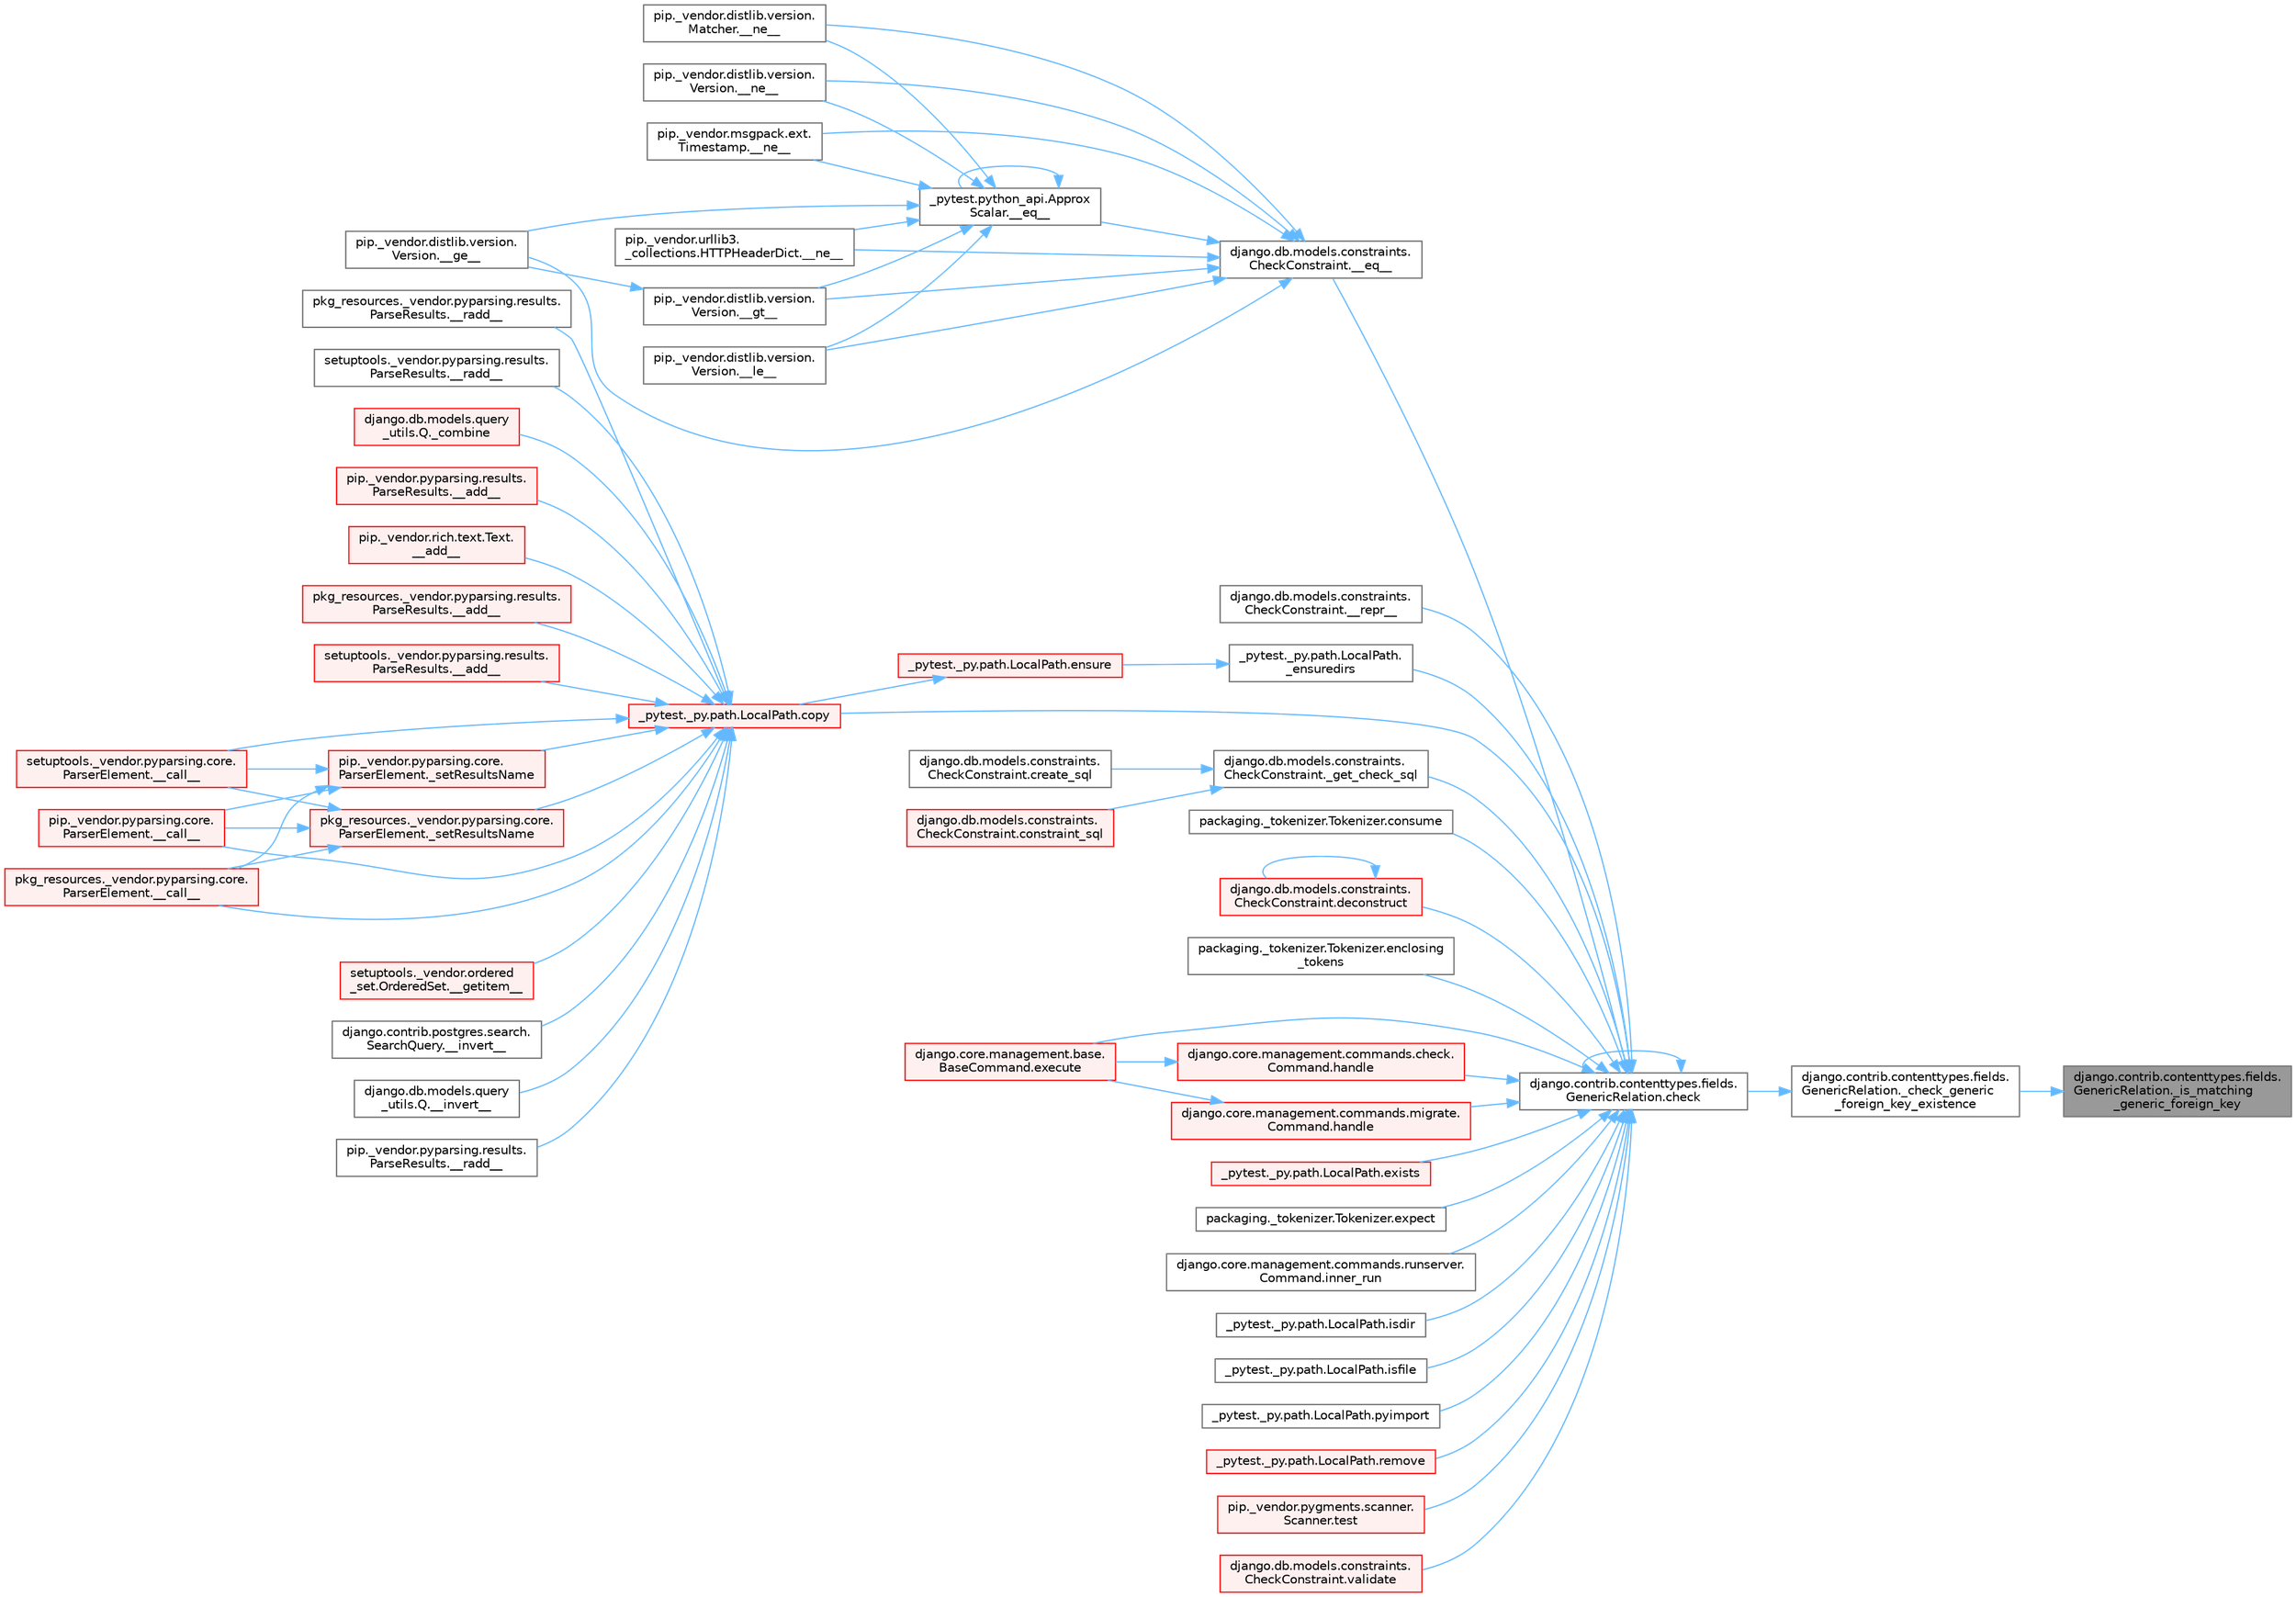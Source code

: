 digraph "django.contrib.contenttypes.fields.GenericRelation._is_matching_generic_foreign_key"
{
 // LATEX_PDF_SIZE
  bgcolor="transparent";
  edge [fontname=Helvetica,fontsize=10,labelfontname=Helvetica,labelfontsize=10];
  node [fontname=Helvetica,fontsize=10,shape=box,height=0.2,width=0.4];
  rankdir="RL";
  Node1 [id="Node000001",label="django.contrib.contenttypes.fields.\lGenericRelation._is_matching\l_generic_foreign_key",height=0.2,width=0.4,color="gray40", fillcolor="grey60", style="filled", fontcolor="black",tooltip=" "];
  Node1 -> Node2 [id="edge1_Node000001_Node000002",dir="back",color="steelblue1",style="solid",tooltip=" "];
  Node2 [id="Node000002",label="django.contrib.contenttypes.fields.\lGenericRelation._check_generic\l_foreign_key_existence",height=0.2,width=0.4,color="grey40", fillcolor="white", style="filled",URL="$classdjango_1_1contrib_1_1contenttypes_1_1fields_1_1_generic_relation.html#ae86e5b5a259639e2420658af6fae1417",tooltip=" "];
  Node2 -> Node3 [id="edge2_Node000002_Node000003",dir="back",color="steelblue1",style="solid",tooltip=" "];
  Node3 [id="Node000003",label="django.contrib.contenttypes.fields.\lGenericRelation.check",height=0.2,width=0.4,color="grey40", fillcolor="white", style="filled",URL="$classdjango_1_1contrib_1_1contenttypes_1_1fields_1_1_generic_relation.html#a45d009ec3d4930825210c7ec1bc16cac",tooltip=" "];
  Node3 -> Node4 [id="edge3_Node000003_Node000004",dir="back",color="steelblue1",style="solid",tooltip=" "];
  Node4 [id="Node000004",label="django.db.models.constraints.\lCheckConstraint.__eq__",height=0.2,width=0.4,color="grey40", fillcolor="white", style="filled",URL="$classdjango_1_1db_1_1models_1_1constraints_1_1_check_constraint.html#a55875a553e53009967129f8b8a269475",tooltip=" "];
  Node4 -> Node5 [id="edge4_Node000004_Node000005",dir="back",color="steelblue1",style="solid",tooltip=" "];
  Node5 [id="Node000005",label="_pytest.python_api.Approx\lScalar.__eq__",height=0.2,width=0.4,color="grey40", fillcolor="white", style="filled",URL="$class__pytest_1_1python__api_1_1_approx_scalar.html#af4601ee4ca7409927f88c83ebfc3d923",tooltip=" "];
  Node5 -> Node5 [id="edge5_Node000005_Node000005",dir="back",color="steelblue1",style="solid",tooltip=" "];
  Node5 -> Node6 [id="edge6_Node000005_Node000006",dir="back",color="steelblue1",style="solid",tooltip=" "];
  Node6 [id="Node000006",label="pip._vendor.distlib.version.\lVersion.__ge__",height=0.2,width=0.4,color="grey40", fillcolor="white", style="filled",URL="$classpip_1_1__vendor_1_1distlib_1_1version_1_1_version.html#aa6b7b889cebc687ddb5ed9040d01b1ec",tooltip=" "];
  Node5 -> Node7 [id="edge7_Node000005_Node000007",dir="back",color="steelblue1",style="solid",tooltip=" "];
  Node7 [id="Node000007",label="pip._vendor.distlib.version.\lVersion.__gt__",height=0.2,width=0.4,color="grey40", fillcolor="white", style="filled",URL="$classpip_1_1__vendor_1_1distlib_1_1version_1_1_version.html#a51cf0c8da1bb6829173ff6861b10cb5f",tooltip=" "];
  Node7 -> Node6 [id="edge8_Node000007_Node000006",dir="back",color="steelblue1",style="solid",tooltip=" "];
  Node5 -> Node8 [id="edge9_Node000005_Node000008",dir="back",color="steelblue1",style="solid",tooltip=" "];
  Node8 [id="Node000008",label="pip._vendor.distlib.version.\lVersion.__le__",height=0.2,width=0.4,color="grey40", fillcolor="white", style="filled",URL="$classpip_1_1__vendor_1_1distlib_1_1version_1_1_version.html#ae5e2c5d9b76377e286fcf92a382cbb8b",tooltip=" "];
  Node5 -> Node9 [id="edge10_Node000005_Node000009",dir="back",color="steelblue1",style="solid",tooltip=" "];
  Node9 [id="Node000009",label="pip._vendor.distlib.version.\lMatcher.__ne__",height=0.2,width=0.4,color="grey40", fillcolor="white", style="filled",URL="$classpip_1_1__vendor_1_1distlib_1_1version_1_1_matcher.html#a24f8f8a4686bff3018fee5d22f4e02f1",tooltip=" "];
  Node5 -> Node10 [id="edge11_Node000005_Node000010",dir="back",color="steelblue1",style="solid",tooltip=" "];
  Node10 [id="Node000010",label="pip._vendor.distlib.version.\lVersion.__ne__",height=0.2,width=0.4,color="grey40", fillcolor="white", style="filled",URL="$classpip_1_1__vendor_1_1distlib_1_1version_1_1_version.html#aea3cdf6db007318ab1a2e8d144e2a4a1",tooltip=" "];
  Node5 -> Node11 [id="edge12_Node000005_Node000011",dir="back",color="steelblue1",style="solid",tooltip=" "];
  Node11 [id="Node000011",label="pip._vendor.msgpack.ext.\lTimestamp.__ne__",height=0.2,width=0.4,color="grey40", fillcolor="white", style="filled",URL="$classpip_1_1__vendor_1_1msgpack_1_1ext_1_1_timestamp.html#ac38b8cada8075f7a1133b06bc99b2317",tooltip=" "];
  Node5 -> Node12 [id="edge13_Node000005_Node000012",dir="back",color="steelblue1",style="solid",tooltip=" "];
  Node12 [id="Node000012",label="pip._vendor.urllib3.\l_collections.HTTPHeaderDict.__ne__",height=0.2,width=0.4,color="grey40", fillcolor="white", style="filled",URL="$classpip_1_1__vendor_1_1urllib3_1_1__collections_1_1_h_t_t_p_header_dict.html#aa7766a9499d33160a1258e140e35a806",tooltip=" "];
  Node4 -> Node6 [id="edge14_Node000004_Node000006",dir="back",color="steelblue1",style="solid",tooltip=" "];
  Node4 -> Node7 [id="edge15_Node000004_Node000007",dir="back",color="steelblue1",style="solid",tooltip=" "];
  Node4 -> Node8 [id="edge16_Node000004_Node000008",dir="back",color="steelblue1",style="solid",tooltip=" "];
  Node4 -> Node9 [id="edge17_Node000004_Node000009",dir="back",color="steelblue1",style="solid",tooltip=" "];
  Node4 -> Node10 [id="edge18_Node000004_Node000010",dir="back",color="steelblue1",style="solid",tooltip=" "];
  Node4 -> Node11 [id="edge19_Node000004_Node000011",dir="back",color="steelblue1",style="solid",tooltip=" "];
  Node4 -> Node12 [id="edge20_Node000004_Node000012",dir="back",color="steelblue1",style="solid",tooltip=" "];
  Node3 -> Node13 [id="edge21_Node000003_Node000013",dir="back",color="steelblue1",style="solid",tooltip=" "];
  Node13 [id="Node000013",label="django.db.models.constraints.\lCheckConstraint.__repr__",height=0.2,width=0.4,color="grey40", fillcolor="white", style="filled",URL="$classdjango_1_1db_1_1models_1_1constraints_1_1_check_constraint.html#a5ee1e990e7235f77706fa7da45651b5f",tooltip=" "];
  Node3 -> Node14 [id="edge22_Node000003_Node000014",dir="back",color="steelblue1",style="solid",tooltip=" "];
  Node14 [id="Node000014",label="_pytest._py.path.LocalPath.\l_ensuredirs",height=0.2,width=0.4,color="grey40", fillcolor="white", style="filled",URL="$class__pytest_1_1__py_1_1path_1_1_local_path.html#a0fa56f7616aa9008fbda709b5bd46302",tooltip=" "];
  Node14 -> Node15 [id="edge23_Node000014_Node000015",dir="back",color="steelblue1",style="solid",tooltip=" "];
  Node15 [id="Node000015",label="_pytest._py.path.LocalPath.ensure",height=0.2,width=0.4,color="red", fillcolor="#FFF0F0", style="filled",URL="$class__pytest_1_1__py_1_1path_1_1_local_path.html#a7495d45777169316de67c7e19218622d",tooltip=" "];
  Node15 -> Node16 [id="edge24_Node000015_Node000016",dir="back",color="steelblue1",style="solid",tooltip=" "];
  Node16 [id="Node000016",label="_pytest._py.path.LocalPath.copy",height=0.2,width=0.4,color="red", fillcolor="#FFF0F0", style="filled",URL="$class__pytest_1_1__py_1_1path_1_1_local_path.html#a9eeecae0b90a7147e6bf23d6ea8fc6c0",tooltip=" "];
  Node16 -> Node17 [id="edge25_Node000016_Node000017",dir="back",color="steelblue1",style="solid",tooltip=" "];
  Node17 [id="Node000017",label="pip._vendor.pyparsing.results.\lParseResults.__add__",height=0.2,width=0.4,color="red", fillcolor="#FFF0F0", style="filled",URL="$classpip_1_1__vendor_1_1pyparsing_1_1results_1_1_parse_results.html#a3d042ec44a5277aec415d0527b3aa0f2",tooltip=" "];
  Node16 -> Node19 [id="edge26_Node000016_Node000019",dir="back",color="steelblue1",style="solid",tooltip=" "];
  Node19 [id="Node000019",label="pip._vendor.rich.text.Text.\l__add__",height=0.2,width=0.4,color="red", fillcolor="#FFF0F0", style="filled",URL="$classpip_1_1__vendor_1_1rich_1_1text_1_1_text.html#a53ddbcca645bcd523cc7875ede6a2691",tooltip=" "];
  Node16 -> Node20 [id="edge27_Node000016_Node000020",dir="back",color="steelblue1",style="solid",tooltip=" "];
  Node20 [id="Node000020",label="pkg_resources._vendor.pyparsing.results.\lParseResults.__add__",height=0.2,width=0.4,color="red", fillcolor="#FFF0F0", style="filled",URL="$classpkg__resources_1_1__vendor_1_1pyparsing_1_1results_1_1_parse_results.html#aac08c0df1060499bad944971ca3442b9",tooltip=" "];
  Node16 -> Node21 [id="edge28_Node000016_Node000021",dir="back",color="steelblue1",style="solid",tooltip=" "];
  Node21 [id="Node000021",label="setuptools._vendor.pyparsing.results.\lParseResults.__add__",height=0.2,width=0.4,color="red", fillcolor="#FFF0F0", style="filled",URL="$classsetuptools_1_1__vendor_1_1pyparsing_1_1results_1_1_parse_results.html#afddc4e6ba70870fb80a50fb1f12f43e3",tooltip=" "];
  Node16 -> Node22 [id="edge29_Node000016_Node000022",dir="back",color="steelblue1",style="solid",tooltip=" "];
  Node22 [id="Node000022",label="pip._vendor.pyparsing.core.\lParserElement.__call__",height=0.2,width=0.4,color="red", fillcolor="#FFF0F0", style="filled",URL="$classpip_1_1__vendor_1_1pyparsing_1_1core_1_1_parser_element.html#a2f5f22bc974026e007e59ad948002d7d",tooltip=" "];
  Node16 -> Node25 [id="edge30_Node000016_Node000025",dir="back",color="steelblue1",style="solid",tooltip=" "];
  Node25 [id="Node000025",label="pkg_resources._vendor.pyparsing.core.\lParserElement.__call__",height=0.2,width=0.4,color="red", fillcolor="#FFF0F0", style="filled",URL="$classpkg__resources_1_1__vendor_1_1pyparsing_1_1core_1_1_parser_element.html#afcbb17119d97bfa6d626db404fc46c5d",tooltip=" "];
  Node16 -> Node26 [id="edge31_Node000016_Node000026",dir="back",color="steelblue1",style="solid",tooltip=" "];
  Node26 [id="Node000026",label="setuptools._vendor.pyparsing.core.\lParserElement.__call__",height=0.2,width=0.4,color="red", fillcolor="#FFF0F0", style="filled",URL="$classsetuptools_1_1__vendor_1_1pyparsing_1_1core_1_1_parser_element.html#a28d20326a3f54e2777adc97073328291",tooltip=" "];
  Node16 -> Node27 [id="edge32_Node000016_Node000027",dir="back",color="steelblue1",style="solid",tooltip=" "];
  Node27 [id="Node000027",label="setuptools._vendor.ordered\l_set.OrderedSet.__getitem__",height=0.2,width=0.4,color="red", fillcolor="#FFF0F0", style="filled",URL="$classsetuptools_1_1__vendor_1_1ordered__set_1_1_ordered_set.html#aaa8657c0e85788ac2555cc46176b060c",tooltip=" "];
  Node16 -> Node145 [id="edge33_Node000016_Node000145",dir="back",color="steelblue1",style="solid",tooltip=" "];
  Node145 [id="Node000145",label="django.contrib.postgres.search.\lSearchQuery.__invert__",height=0.2,width=0.4,color="grey40", fillcolor="white", style="filled",URL="$classdjango_1_1contrib_1_1postgres_1_1search_1_1_search_query.html#ac6a7b74e22559ee2d0e348855bb3d42f",tooltip=" "];
  Node16 -> Node146 [id="edge34_Node000016_Node000146",dir="back",color="steelblue1",style="solid",tooltip=" "];
  Node146 [id="Node000146",label="django.db.models.query\l_utils.Q.__invert__",height=0.2,width=0.4,color="grey40", fillcolor="white", style="filled",URL="$classdjango_1_1db_1_1models_1_1query__utils_1_1_q.html#aaeda3970880cceb191cb640593f80bdf",tooltip=" "];
  Node16 -> Node147 [id="edge35_Node000016_Node000147",dir="back",color="steelblue1",style="solid",tooltip=" "];
  Node147 [id="Node000147",label="pip._vendor.pyparsing.results.\lParseResults.__radd__",height=0.2,width=0.4,color="grey40", fillcolor="white", style="filled",URL="$classpip_1_1__vendor_1_1pyparsing_1_1results_1_1_parse_results.html#afe7d2f27df6497e29cb2cfcd08d8dd40",tooltip=" "];
  Node16 -> Node148 [id="edge36_Node000016_Node000148",dir="back",color="steelblue1",style="solid",tooltip=" "];
  Node148 [id="Node000148",label="pkg_resources._vendor.pyparsing.results.\lParseResults.__radd__",height=0.2,width=0.4,color="grey40", fillcolor="white", style="filled",URL="$classpkg__resources_1_1__vendor_1_1pyparsing_1_1results_1_1_parse_results.html#a7a988886fbf5c1a9187986384e4df86a",tooltip=" "];
  Node16 -> Node149 [id="edge37_Node000016_Node000149",dir="back",color="steelblue1",style="solid",tooltip=" "];
  Node149 [id="Node000149",label="setuptools._vendor.pyparsing.results.\lParseResults.__radd__",height=0.2,width=0.4,color="grey40", fillcolor="white", style="filled",URL="$classsetuptools_1_1__vendor_1_1pyparsing_1_1results_1_1_parse_results.html#ae4ccddd5f7c4b56e755d4742bc029335",tooltip=" "];
  Node16 -> Node150 [id="edge38_Node000016_Node000150",dir="back",color="steelblue1",style="solid",tooltip=" "];
  Node150 [id="Node000150",label="django.db.models.query\l_utils.Q._combine",height=0.2,width=0.4,color="red", fillcolor="#FFF0F0", style="filled",URL="$classdjango_1_1db_1_1models_1_1query__utils_1_1_q.html#ade621b98231b73615e1aa3a726560c55",tooltip=" "];
  Node16 -> Node163 [id="edge39_Node000016_Node000163",dir="back",color="steelblue1",style="solid",tooltip=" "];
  Node163 [id="Node000163",label="pip._vendor.pyparsing.core.\lParserElement._setResultsName",height=0.2,width=0.4,color="red", fillcolor="#FFF0F0", style="filled",URL="$classpip_1_1__vendor_1_1pyparsing_1_1core_1_1_parser_element.html#a4682554ec6560cf3d1060cba60212b54",tooltip=" "];
  Node163 -> Node22 [id="edge40_Node000163_Node000022",dir="back",color="steelblue1",style="solid",tooltip=" "];
  Node163 -> Node25 [id="edge41_Node000163_Node000025",dir="back",color="steelblue1",style="solid",tooltip=" "];
  Node163 -> Node26 [id="edge42_Node000163_Node000026",dir="back",color="steelblue1",style="solid",tooltip=" "];
  Node16 -> Node167 [id="edge43_Node000016_Node000167",dir="back",color="steelblue1",style="solid",tooltip=" "];
  Node167 [id="Node000167",label="pkg_resources._vendor.pyparsing.core.\lParserElement._setResultsName",height=0.2,width=0.4,color="red", fillcolor="#FFF0F0", style="filled",URL="$classpkg__resources_1_1__vendor_1_1pyparsing_1_1core_1_1_parser_element.html#a84c9abb71474719f0beed3a171d4d031",tooltip=" "];
  Node167 -> Node22 [id="edge44_Node000167_Node000022",dir="back",color="steelblue1",style="solid",tooltip=" "];
  Node167 -> Node25 [id="edge45_Node000167_Node000025",dir="back",color="steelblue1",style="solid",tooltip=" "];
  Node167 -> Node26 [id="edge46_Node000167_Node000026",dir="back",color="steelblue1",style="solid",tooltip=" "];
  Node3 -> Node741 [id="edge47_Node000003_Node000741",dir="back",color="steelblue1",style="solid",tooltip=" "];
  Node741 [id="Node000741",label="django.db.models.constraints.\lCheckConstraint._get_check_sql",height=0.2,width=0.4,color="grey40", fillcolor="white", style="filled",URL="$classdjango_1_1db_1_1models_1_1constraints_1_1_check_constraint.html#ab552e7a1f32342445fc3de884f6602fa",tooltip=" "];
  Node741 -> Node742 [id="edge48_Node000741_Node000742",dir="back",color="steelblue1",style="solid",tooltip=" "];
  Node742 [id="Node000742",label="django.db.models.constraints.\lCheckConstraint.constraint_sql",height=0.2,width=0.4,color="red", fillcolor="#FFF0F0", style="filled",URL="$classdjango_1_1db_1_1models_1_1constraints_1_1_check_constraint.html#aa56a99c0f85522e94261cb09b557bea8",tooltip=" "];
  Node741 -> Node743 [id="edge49_Node000741_Node000743",dir="back",color="steelblue1",style="solid",tooltip=" "];
  Node743 [id="Node000743",label="django.db.models.constraints.\lCheckConstraint.create_sql",height=0.2,width=0.4,color="grey40", fillcolor="white", style="filled",URL="$classdjango_1_1db_1_1models_1_1constraints_1_1_check_constraint.html#a515cb4be80a7dcc0961fe5be44016458",tooltip=" "];
  Node3 -> Node3 [id="edge50_Node000003_Node000003",dir="back",color="steelblue1",style="solid",tooltip=" "];
  Node3 -> Node729 [id="edge51_Node000003_Node000729",dir="back",color="steelblue1",style="solid",tooltip=" "];
  Node729 [id="Node000729",label="packaging._tokenizer.Tokenizer.consume",height=0.2,width=0.4,color="grey40", fillcolor="white", style="filled",URL="$classpackaging_1_1__tokenizer_1_1_tokenizer.html#aff74eaccaae690982aaaba5cb9a4d051",tooltip=" "];
  Node3 -> Node16 [id="edge52_Node000003_Node000016",dir="back",color="steelblue1",style="solid",tooltip=" "];
  Node3 -> Node744 [id="edge53_Node000003_Node000744",dir="back",color="steelblue1",style="solid",tooltip=" "];
  Node744 [id="Node000744",label="django.db.models.constraints.\lCheckConstraint.deconstruct",height=0.2,width=0.4,color="red", fillcolor="#FFF0F0", style="filled",URL="$classdjango_1_1db_1_1models_1_1constraints_1_1_check_constraint.html#ac92574d84d50d54d9cffa5abb756b970",tooltip=" "];
  Node744 -> Node744 [id="edge54_Node000744_Node000744",dir="back",color="steelblue1",style="solid",tooltip=" "];
  Node3 -> Node745 [id="edge55_Node000003_Node000745",dir="back",color="steelblue1",style="solid",tooltip=" "];
  Node745 [id="Node000745",label="packaging._tokenizer.Tokenizer.enclosing\l_tokens",height=0.2,width=0.4,color="grey40", fillcolor="white", style="filled",URL="$classpackaging_1_1__tokenizer_1_1_tokenizer.html#a27f8cfa7a5ed91e0cba1923b9b18da3d",tooltip=" "];
  Node3 -> Node746 [id="edge56_Node000003_Node000746",dir="back",color="steelblue1",style="solid",tooltip=" "];
  Node746 [id="Node000746",label="django.core.management.base.\lBaseCommand.execute",height=0.2,width=0.4,color="red", fillcolor="#FFF0F0", style="filled",URL="$classdjango_1_1core_1_1management_1_1base_1_1_base_command.html#a5621c1fb51be6a2deff6777d90c25ee0",tooltip=" "];
  Node3 -> Node747 [id="edge57_Node000003_Node000747",dir="back",color="steelblue1",style="solid",tooltip=" "];
  Node747 [id="Node000747",label="_pytest._py.path.LocalPath.exists",height=0.2,width=0.4,color="red", fillcolor="#FFF0F0", style="filled",URL="$class__pytest_1_1__py_1_1path_1_1_local_path.html#a3fbaec6b6f93562fa73a23530e92d148",tooltip=" "];
  Node3 -> Node748 [id="edge58_Node000003_Node000748",dir="back",color="steelblue1",style="solid",tooltip=" "];
  Node748 [id="Node000748",label="packaging._tokenizer.Tokenizer.expect",height=0.2,width=0.4,color="grey40", fillcolor="white", style="filled",URL="$classpackaging_1_1__tokenizer_1_1_tokenizer.html#a151b21b99f387eddd422cd0dcf2064dd",tooltip=" "];
  Node3 -> Node749 [id="edge59_Node000003_Node000749",dir="back",color="steelblue1",style="solid",tooltip=" "];
  Node749 [id="Node000749",label="django.core.management.commands.check.\lCommand.handle",height=0.2,width=0.4,color="red", fillcolor="#FFF0F0", style="filled",URL="$classdjango_1_1core_1_1management_1_1commands_1_1check_1_1_command.html#a4170f8ebcb94254dfffabf874e7c8a37",tooltip=" "];
  Node749 -> Node746 [id="edge60_Node000749_Node000746",dir="back",color="steelblue1",style="solid",tooltip=" "];
  Node3 -> Node879 [id="edge61_Node000003_Node000879",dir="back",color="steelblue1",style="solid",tooltip=" "];
  Node879 [id="Node000879",label="django.core.management.commands.migrate.\lCommand.handle",height=0.2,width=0.4,color="red", fillcolor="#FFF0F0", style="filled",URL="$classdjango_1_1core_1_1management_1_1commands_1_1migrate_1_1_command.html#a659ec347367471d5c828fc3520ebc0fa",tooltip=" "];
  Node879 -> Node746 [id="edge62_Node000879_Node000746",dir="back",color="steelblue1",style="solid",tooltip=" "];
  Node3 -> Node984 [id="edge63_Node000003_Node000984",dir="back",color="steelblue1",style="solid",tooltip=" "];
  Node984 [id="Node000984",label="django.core.management.commands.runserver.\lCommand.inner_run",height=0.2,width=0.4,color="grey40", fillcolor="white", style="filled",URL="$classdjango_1_1core_1_1management_1_1commands_1_1runserver_1_1_command.html#acfb4f8a23c7de4b2d14ba1acbe99e76c",tooltip=" "];
  Node3 -> Node1009 [id="edge64_Node000003_Node001009",dir="back",color="steelblue1",style="solid",tooltip=" "];
  Node1009 [id="Node001009",label="_pytest._py.path.LocalPath.isdir",height=0.2,width=0.4,color="grey40", fillcolor="white", style="filled",URL="$class__pytest_1_1__py_1_1path_1_1_local_path.html#a72eece012fd05a880c867add66eee8ed",tooltip=" "];
  Node3 -> Node1010 [id="edge65_Node000003_Node001010",dir="back",color="steelblue1",style="solid",tooltip=" "];
  Node1010 [id="Node001010",label="_pytest._py.path.LocalPath.isfile",height=0.2,width=0.4,color="grey40", fillcolor="white", style="filled",URL="$class__pytest_1_1__py_1_1path_1_1_local_path.html#a497c5830417224b5ca601bc706ed40fc",tooltip=" "];
  Node3 -> Node1011 [id="edge66_Node000003_Node001011",dir="back",color="steelblue1",style="solid",tooltip=" "];
  Node1011 [id="Node001011",label="_pytest._py.path.LocalPath.pyimport",height=0.2,width=0.4,color="grey40", fillcolor="white", style="filled",URL="$class__pytest_1_1__py_1_1path_1_1_local_path.html#aaf2fbd0a1a8554d138b60c28ca682b75",tooltip=" "];
  Node3 -> Node1012 [id="edge67_Node000003_Node001012",dir="back",color="steelblue1",style="solid",tooltip=" "];
  Node1012 [id="Node001012",label="_pytest._py.path.LocalPath.remove",height=0.2,width=0.4,color="red", fillcolor="#FFF0F0", style="filled",URL="$class__pytest_1_1__py_1_1path_1_1_local_path.html#ab03c51c4d1c02d97ecc0249f7d270d2c",tooltip=" "];
  Node3 -> Node1020 [id="edge68_Node000003_Node001020",dir="back",color="steelblue1",style="solid",tooltip=" "];
  Node1020 [id="Node001020",label="pip._vendor.pygments.scanner.\lScanner.test",height=0.2,width=0.4,color="red", fillcolor="#FFF0F0", style="filled",URL="$classpip_1_1__vendor_1_1pygments_1_1scanner_1_1_scanner.html#a6b521090362821e85c40252b24f39a1c",tooltip=" "];
  Node3 -> Node1022 [id="edge69_Node000003_Node001022",dir="back",color="steelblue1",style="solid",tooltip=" "];
  Node1022 [id="Node001022",label="django.db.models.constraints.\lCheckConstraint.validate",height=0.2,width=0.4,color="red", fillcolor="#FFF0F0", style="filled",URL="$classdjango_1_1db_1_1models_1_1constraints_1_1_check_constraint.html#a0c49f2501ccbac5b7ff5d6bd42ee916a",tooltip=" "];
}
